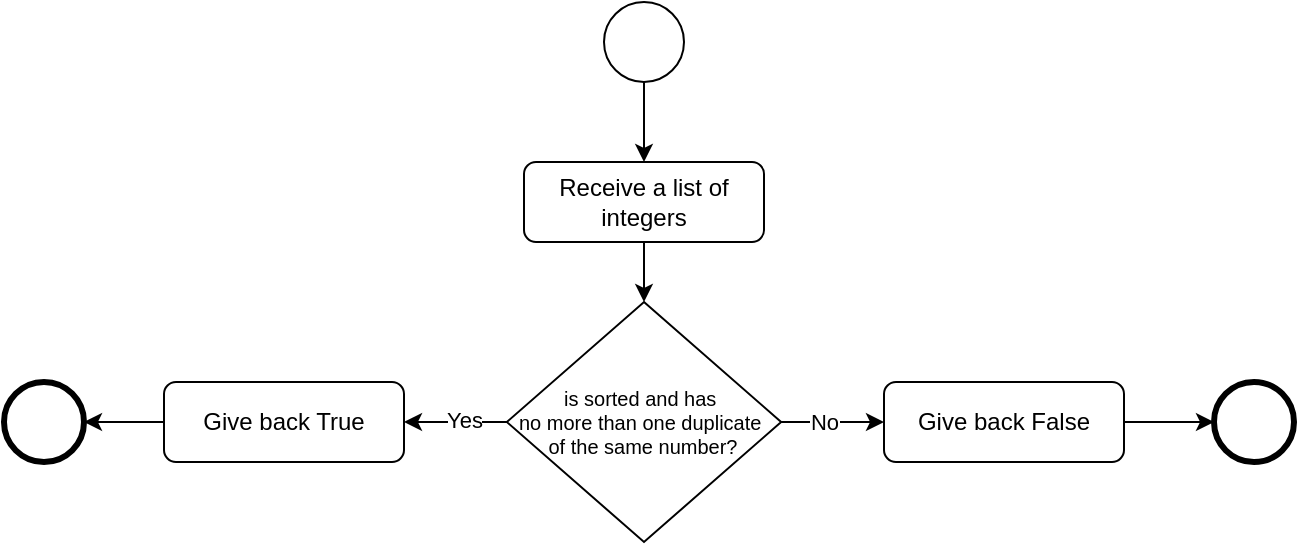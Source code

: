 <mxfile version="25.0.1">
  <diagram name="Page-1" id="gcOh2L13ghurHqlArtQZ">
    <mxGraphModel dx="1816" dy="570" grid="1" gridSize="10" guides="1" tooltips="1" connect="1" arrows="1" fold="1" page="1" pageScale="1" pageWidth="827" pageHeight="1169" background="#ffffff" math="0" shadow="0">
      <root>
        <mxCell id="0" />
        <mxCell id="1" parent="0" />
        <mxCell id="uvgIFms-rv46Gu-G6dfy-30" style="edgeStyle=orthogonalEdgeStyle;rounded=0;orthogonalLoop=1;jettySize=auto;html=1;exitX=0.5;exitY=1;exitDx=0;exitDy=0;entryX=0.5;entryY=0;entryDx=0;entryDy=0;" edge="1" parent="1" source="VRNMHvbQ2h5_KSJw3uvR-1" target="uvgIFms-rv46Gu-G6dfy-21">
          <mxGeometry relative="1" as="geometry" />
        </mxCell>
        <mxCell id="VRNMHvbQ2h5_KSJw3uvR-1" value="" style="ellipse;whiteSpace=wrap;html=1;aspect=fixed;" parent="1" vertex="1">
          <mxGeometry x="280" y="200" width="40" height="40" as="geometry" />
        </mxCell>
        <mxCell id="VRNMHvbQ2h5_KSJw3uvR-5" value="" style="ellipse;whiteSpace=wrap;html=1;aspect=fixed;strokeWidth=3;" parent="1" vertex="1">
          <mxGeometry x="585" y="390" width="40" height="40" as="geometry" />
        </mxCell>
        <mxCell id="uvgIFms-rv46Gu-G6dfy-31" style="edgeStyle=orthogonalEdgeStyle;rounded=0;orthogonalLoop=1;jettySize=auto;html=1;exitX=0.5;exitY=1;exitDx=0;exitDy=0;entryX=0.5;entryY=0;entryDx=0;entryDy=0;" edge="1" parent="1" source="uvgIFms-rv46Gu-G6dfy-21" target="uvgIFms-rv46Gu-G6dfy-23">
          <mxGeometry relative="1" as="geometry" />
        </mxCell>
        <mxCell id="uvgIFms-rv46Gu-G6dfy-21" value="Receive a list of integers" style="rounded=1;whiteSpace=wrap;html=1;" vertex="1" parent="1">
          <mxGeometry x="240" y="280" width="120" height="40" as="geometry" />
        </mxCell>
        <mxCell id="uvgIFms-rv46Gu-G6dfy-32" style="edgeStyle=orthogonalEdgeStyle;rounded=0;orthogonalLoop=1;jettySize=auto;html=1;exitX=1;exitY=0.5;exitDx=0;exitDy=0;entryX=0;entryY=0.5;entryDx=0;entryDy=0;" edge="1" parent="1" source="uvgIFms-rv46Gu-G6dfy-23" target="uvgIFms-rv46Gu-G6dfy-25">
          <mxGeometry relative="1" as="geometry" />
        </mxCell>
        <mxCell id="uvgIFms-rv46Gu-G6dfy-35" value="No" style="edgeLabel;html=1;align=center;verticalAlign=middle;resizable=0;points=[];" vertex="1" connectable="0" parent="uvgIFms-rv46Gu-G6dfy-32">
          <mxGeometry x="0.217" relative="1" as="geometry">
            <mxPoint x="-10" as="offset" />
          </mxGeometry>
        </mxCell>
        <mxCell id="uvgIFms-rv46Gu-G6dfy-33" style="edgeStyle=orthogonalEdgeStyle;rounded=0;orthogonalLoop=1;jettySize=auto;html=1;exitX=0;exitY=0.5;exitDx=0;exitDy=0;entryX=1;entryY=0.5;entryDx=0;entryDy=0;" edge="1" parent="1" source="uvgIFms-rv46Gu-G6dfy-23" target="uvgIFms-rv46Gu-G6dfy-26">
          <mxGeometry relative="1" as="geometry" />
        </mxCell>
        <mxCell id="uvgIFms-rv46Gu-G6dfy-34" value="Yes" style="edgeLabel;html=1;align=center;verticalAlign=middle;resizable=0;points=[];" vertex="1" connectable="0" parent="uvgIFms-rv46Gu-G6dfy-33">
          <mxGeometry x="-0.148" y="-1" relative="1" as="geometry">
            <mxPoint as="offset" />
          </mxGeometry>
        </mxCell>
        <mxCell id="uvgIFms-rv46Gu-G6dfy-23" value="is sorted and has&amp;nbsp;&lt;div&gt;no more than one duplicate&amp;nbsp;&lt;/div&gt;&lt;div&gt;of the same number?&lt;/div&gt;" style="rhombus;whiteSpace=wrap;html=1;fontSize=10;" vertex="1" parent="1">
          <mxGeometry x="231.43" y="350" width="137.14" height="120" as="geometry" />
        </mxCell>
        <mxCell id="uvgIFms-rv46Gu-G6dfy-27" style="edgeStyle=orthogonalEdgeStyle;rounded=0;orthogonalLoop=1;jettySize=auto;html=1;exitX=1;exitY=0.5;exitDx=0;exitDy=0;entryX=0;entryY=0.5;entryDx=0;entryDy=0;" edge="1" parent="1" source="uvgIFms-rv46Gu-G6dfy-25" target="VRNMHvbQ2h5_KSJw3uvR-5">
          <mxGeometry relative="1" as="geometry" />
        </mxCell>
        <mxCell id="uvgIFms-rv46Gu-G6dfy-25" value="Give back False" style="rounded=1;whiteSpace=wrap;html=1;" vertex="1" parent="1">
          <mxGeometry x="420" y="390" width="120" height="40" as="geometry" />
        </mxCell>
        <mxCell id="uvgIFms-rv46Gu-G6dfy-29" style="edgeStyle=orthogonalEdgeStyle;rounded=0;orthogonalLoop=1;jettySize=auto;html=1;exitX=0;exitY=0.5;exitDx=0;exitDy=0;entryX=1;entryY=0.5;entryDx=0;entryDy=0;" edge="1" parent="1" source="uvgIFms-rv46Gu-G6dfy-26" target="uvgIFms-rv46Gu-G6dfy-28">
          <mxGeometry relative="1" as="geometry" />
        </mxCell>
        <mxCell id="uvgIFms-rv46Gu-G6dfy-26" value="Give back True" style="rounded=1;whiteSpace=wrap;html=1;" vertex="1" parent="1">
          <mxGeometry x="60" y="390" width="120" height="40" as="geometry" />
        </mxCell>
        <mxCell id="uvgIFms-rv46Gu-G6dfy-28" value="" style="ellipse;whiteSpace=wrap;html=1;aspect=fixed;strokeWidth=3;" vertex="1" parent="1">
          <mxGeometry x="-20" y="390" width="40" height="40" as="geometry" />
        </mxCell>
      </root>
    </mxGraphModel>
  </diagram>
</mxfile>
